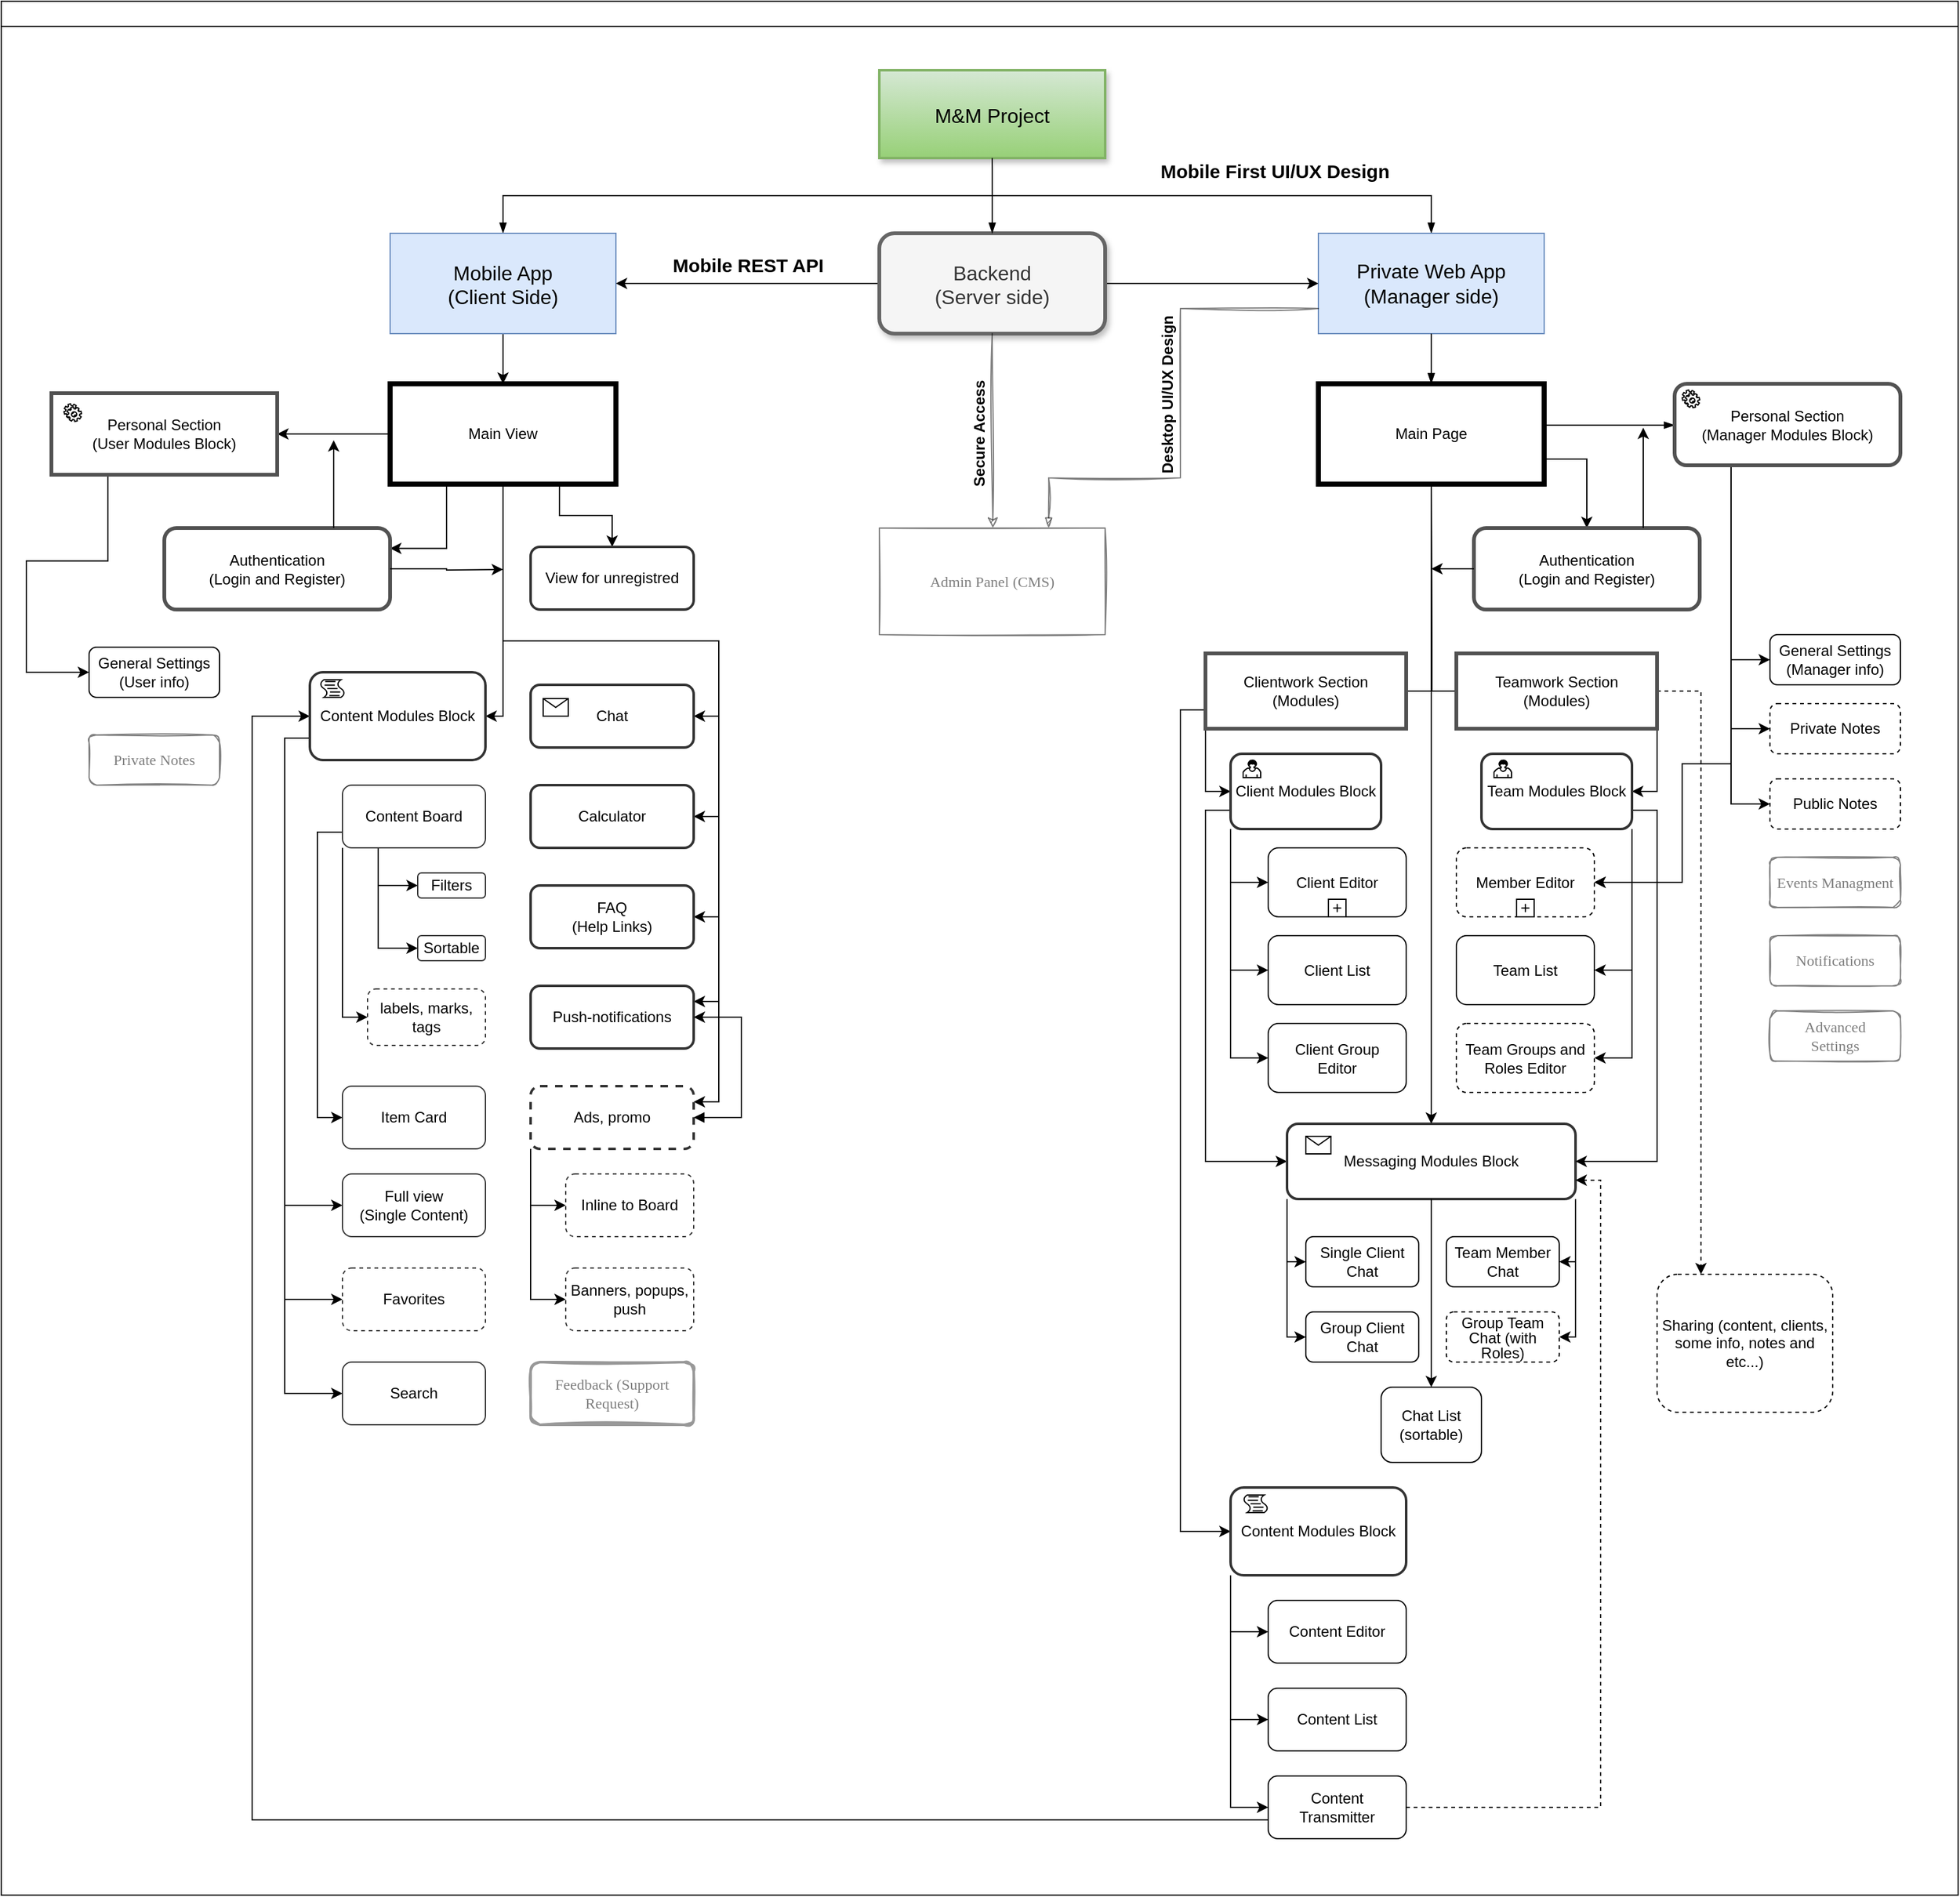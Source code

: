 <mxfile version="13.3.5" type="github"><diagram id="prtHgNgQTEPvFCAcTncT" name="Page-1"><mxGraphModel dx="2844" dy="3537.5" grid="1" gridSize="10" guides="1" tooltips="1" connect="1" arrows="1" fold="1" page="1" pageScale="1.5" pageWidth="827" pageHeight="1169" math="0" shadow="0"><root><mxCell id="0"/><mxCell id="1" parent="0"/><mxCell id="dNxyNK7c78bLwvsdeMH5-11" value="" style="swimlane;html=1;startSize=20;horizontal=1;containerType=tree;glass=0;sketch=0;" parent="1" vertex="1"><mxGeometry x="90" y="-1670" width="1560" height="1510" as="geometry"/></mxCell><UserObject label="M&amp;M Project" name="Evan Miller" position="CFO" location="Office 1" email="me@example.com" placeholders="1" id="dNxyNK7c78bLwvsdeMH5-12"><mxCell style="shadow=1;rounded=0;strokeWidth=2;fillColor=#d5e8d4;strokeColor=#82b366;gradientColor=#97d077;fontSize=16;" parent="dNxyNK7c78bLwvsdeMH5-11" vertex="1"><mxGeometry x="700" y="55" width="180" height="70" as="geometry"/></mxCell></UserObject><mxCell id="dNxyNK7c78bLwvsdeMH5-13" value="" style="endArrow=blockThin;endFill=1;fontSize=11;edgeStyle=elbowEdgeStyle;elbow=vertical;rounded=0;" parent="dNxyNK7c78bLwvsdeMH5-11" source="dNxyNK7c78bLwvsdeMH5-12" target="dNxyNK7c78bLwvsdeMH5-14" edge="1"><mxGeometry relative="1" as="geometry"/></mxCell><mxCell id="cLNe3ezKOy1IJ42l0Gmc-123" style="edgeStyle=elbowEdgeStyle;rounded=0;orthogonalLoop=1;jettySize=auto;html=1;exitX=0.5;exitY=1;exitDx=0;exitDy=0;entryX=0.5;entryY=0;entryDx=0;entryDy=0;shadow=0;" edge="1" parent="dNxyNK7c78bLwvsdeMH5-11" source="dNxyNK7c78bLwvsdeMH5-14" target="cLNe3ezKOy1IJ42l0Gmc-119"><mxGeometry relative="1" as="geometry"/></mxCell><mxCell id="cLNe3ezKOy1IJ42l0Gmc-186" style="edgeStyle=orthogonalEdgeStyle;rounded=0;orthogonalLoop=1;jettySize=auto;html=1;exitX=0.5;exitY=1;exitDx=0;exitDy=0;entryX=1;entryY=0.25;entryDx=0;entryDy=0;shadow=0;startArrow=none;startFill=0;fontFamily=Comic Sans MS;fontSize=16;" edge="1" parent="dNxyNK7c78bLwvsdeMH5-11" source="cLNe3ezKOy1IJ42l0Gmc-119" target="cLNe3ezKOy1IJ42l0Gmc-177"><mxGeometry relative="1" as="geometry"><Array as="points"><mxPoint x="400" y="510"/><mxPoint x="572" y="510"/><mxPoint x="572" y="877"/></Array></mxGeometry></mxCell><UserObject label="Mobile App &#10;(Client Side)" name="Edward Morrison" position="Brand Manager" location="Office 2" email="me@example.com" placeholders="1" id="dNxyNK7c78bLwvsdeMH5-14"><mxCell style="fillColor=#dae8fc;strokeColor=#6c8ebf;fontSize=16;" parent="dNxyNK7c78bLwvsdeMH5-11" vertex="1"><mxGeometry x="310" y="185" width="180" height="80" as="geometry"/></mxCell></UserObject><mxCell id="dNxyNK7c78bLwvsdeMH5-17" value="" style="endArrow=blockThin;endFill=1;fontSize=11;edgeStyle=elbowEdgeStyle;elbow=vertical;rounded=0;" parent="dNxyNK7c78bLwvsdeMH5-11" source="dNxyNK7c78bLwvsdeMH5-12" target="dNxyNK7c78bLwvsdeMH5-18" edge="1"><mxGeometry relative="1" as="geometry"/></mxCell><UserObject label="Private Web App &lt;br style=&quot;font-size: 16px;&quot;&gt;(Manager side)" placeholders="1" id="dNxyNK7c78bLwvsdeMH5-18"><mxCell style="whiteSpace=wrap;html=1;shadow=0;perimeterSpacing=0;fillColor=#dae8fc;strokeColor=#6c8ebf;fontSize=16;" parent="dNxyNK7c78bLwvsdeMH5-11" vertex="1"><mxGeometry x="1050" y="185" width="180" height="80" as="geometry"/></mxCell></UserObject><mxCell id="cLNe3ezKOy1IJ42l0Gmc-124" style="edgeStyle=elbowEdgeStyle;rounded=0;orthogonalLoop=1;jettySize=auto;html=1;exitX=0;exitY=0.5;exitDx=0;exitDy=0;entryX=1;entryY=0.5;entryDx=0;entryDy=0;shadow=0;" edge="1" parent="dNxyNK7c78bLwvsdeMH5-11" source="dNxyNK7c78bLwvsdeMH5-16" target="dNxyNK7c78bLwvsdeMH5-14"><mxGeometry relative="1" as="geometry"/></mxCell><mxCell id="cLNe3ezKOy1IJ42l0Gmc-125" style="edgeStyle=elbowEdgeStyle;rounded=0;orthogonalLoop=1;jettySize=auto;html=1;exitX=1;exitY=0.5;exitDx=0;exitDy=0;entryX=0;entryY=0.5;entryDx=0;entryDy=0;shadow=0;" edge="1" parent="dNxyNK7c78bLwvsdeMH5-11" source="dNxyNK7c78bLwvsdeMH5-16" target="dNxyNK7c78bLwvsdeMH5-18"><mxGeometry relative="1" as="geometry"/></mxCell><UserObject label="Backend &#10;(Server side)" placeholders="1" id="dNxyNK7c78bLwvsdeMH5-16"><mxCell style="rounded=1;shadow=1;fillColor=#f5f5f5;strokeColor=#666666;fontColor=#333333;glass=0;strokeWidth=3;fontSize=16;" parent="dNxyNK7c78bLwvsdeMH5-11" vertex="1"><mxGeometry x="700" y="185" width="180" height="80" as="geometry"/></mxCell></UserObject><mxCell id="dNxyNK7c78bLwvsdeMH5-15" value="" style="endArrow=blockThin;endFill=1;fontSize=11;edgeStyle=elbowEdgeStyle;elbow=vertical;rounded=0;" parent="dNxyNK7c78bLwvsdeMH5-11" source="dNxyNK7c78bLwvsdeMH5-12" target="dNxyNK7c78bLwvsdeMH5-16" edge="1"><mxGeometry relative="1" as="geometry"/></mxCell><mxCell id="cLNe3ezKOy1IJ42l0Gmc-4" value="" style="edgeStyle=orthogonalEdgeStyle;startArrow=none;endArrow=none;rounded=0;targetPortConstraint=eastwest;sourcePortConstraint=northsouth;" edge="1" target="cLNe3ezKOy1IJ42l0Gmc-6" parent="dNxyNK7c78bLwvsdeMH5-11"><mxGeometry relative="1" as="geometry"><mxPoint x="1140" y="385" as="sourcePoint"/></mxGeometry></mxCell><mxCell id="cLNe3ezKOy1IJ42l0Gmc-5" value="" style="edgeStyle=orthogonalEdgeStyle;startArrow=none;endArrow=none;rounded=0;targetPortConstraint=eastwest;sourcePortConstraint=northsouth;" edge="1" target="cLNe3ezKOy1IJ42l0Gmc-7" parent="dNxyNK7c78bLwvsdeMH5-11"><mxGeometry relative="1" as="geometry"><mxPoint x="1140" y="385" as="sourcePoint"/></mxGeometry></mxCell><mxCell id="cLNe3ezKOy1IJ42l0Gmc-58" style="edgeStyle=orthogonalEdgeStyle;rounded=0;orthogonalLoop=1;jettySize=auto;html=1;exitX=0;exitY=1;exitDx=0;exitDy=0;entryX=0;entryY=0.5;entryDx=0;entryDy=0;" edge="1" parent="dNxyNK7c78bLwvsdeMH5-11" source="cLNe3ezKOy1IJ42l0Gmc-6" target="cLNe3ezKOy1IJ42l0Gmc-13"><mxGeometry relative="1" as="geometry"/></mxCell><mxCell id="cLNe3ezKOy1IJ42l0Gmc-101" style="edgeStyle=orthogonalEdgeStyle;rounded=0;orthogonalLoop=1;jettySize=auto;html=1;exitX=0;exitY=0.75;exitDx=0;exitDy=0;entryX=0;entryY=0.5;entryDx=0;entryDy=0;" edge="1" parent="dNxyNK7c78bLwvsdeMH5-11" source="cLNe3ezKOy1IJ42l0Gmc-6" target="cLNe3ezKOy1IJ42l0Gmc-100"><mxGeometry relative="1" as="geometry"/></mxCell><mxCell id="cLNe3ezKOy1IJ42l0Gmc-6" value="Clientwork Section&lt;br&gt;(Modules)" style="whiteSpace=wrap;html=1;align=center;verticalAlign=middle;treeFolding=1;treeMoving=1;strokeWidth=3;strokeColor=#525252;" vertex="1" parent="dNxyNK7c78bLwvsdeMH5-11"><mxGeometry x="960" y="520" width="160" height="60" as="geometry"/></mxCell><mxCell id="cLNe3ezKOy1IJ42l0Gmc-75" style="edgeStyle=orthogonalEdgeStyle;rounded=0;orthogonalLoop=1;jettySize=auto;html=1;exitX=1;exitY=1;exitDx=0;exitDy=0;entryX=1;entryY=0.5;entryDx=0;entryDy=0;" edge="1" parent="dNxyNK7c78bLwvsdeMH5-11" source="cLNe3ezKOy1IJ42l0Gmc-7" target="cLNe3ezKOy1IJ42l0Gmc-40"><mxGeometry relative="1" as="geometry"><Array as="points"><mxPoint x="1320" y="630"/></Array></mxGeometry></mxCell><mxCell id="cLNe3ezKOy1IJ42l0Gmc-118" style="edgeStyle=elbowEdgeStyle;rounded=0;orthogonalLoop=1;jettySize=auto;html=1;exitX=1;exitY=0.5;exitDx=0;exitDy=0;entryX=0.25;entryY=0;entryDx=0;entryDy=0;shadow=0;dashed=1;" edge="1" parent="dNxyNK7c78bLwvsdeMH5-11" source="cLNe3ezKOy1IJ42l0Gmc-7" target="cLNe3ezKOy1IJ42l0Gmc-115"><mxGeometry relative="1" as="geometry"><Array as="points"><mxPoint x="1355" y="655"/></Array></mxGeometry></mxCell><mxCell id="cLNe3ezKOy1IJ42l0Gmc-7" value="Teamwork Section&lt;br&gt;(Modules)" style="whiteSpace=wrap;html=1;align=center;verticalAlign=middle;treeFolding=1;treeMoving=1;strokeWidth=3;strokeColor=#525252;" vertex="1" parent="dNxyNK7c78bLwvsdeMH5-11"><mxGeometry x="1160" y="520" width="160" height="60" as="geometry"/></mxCell><mxCell id="cLNe3ezKOy1IJ42l0Gmc-10" value="" style="endArrow=blockThin;endFill=1;fontSize=11;edgeStyle=elbowEdgeStyle;elbow=vertical;rounded=0;" edge="1" target="cLNe3ezKOy1IJ42l0Gmc-11" source="dNxyNK7c78bLwvsdeMH5-18" parent="dNxyNK7c78bLwvsdeMH5-11"><mxGeometry relative="1" as="geometry"><mxPoint x="830" y="140" as="sourcePoint"/></mxGeometry></mxCell><mxCell id="cLNe3ezKOy1IJ42l0Gmc-167" style="edgeStyle=orthogonalEdgeStyle;rounded=0;orthogonalLoop=1;jettySize=auto;html=1;exitX=1;exitY=0.75;exitDx=0;exitDy=0;entryX=0.5;entryY=0;entryDx=0;entryDy=0;shadow=0;fontSize=16;" edge="1" parent="dNxyNK7c78bLwvsdeMH5-11" source="cLNe3ezKOy1IJ42l0Gmc-11" target="cLNe3ezKOy1IJ42l0Gmc-164"><mxGeometry relative="1" as="geometry"/></mxCell><UserObject label="Main Page" placeholders="1" id="cLNe3ezKOy1IJ42l0Gmc-11"><mxCell style="whiteSpace=wrap;html=1;shadow=0;sketch=0;glass=0;strokeWidth=4;" vertex="1" parent="dNxyNK7c78bLwvsdeMH5-11"><mxGeometry x="1050" y="305" width="180" height="80" as="geometry"/></mxCell></UserObject><mxCell id="cLNe3ezKOy1IJ42l0Gmc-66" style="edgeStyle=orthogonalEdgeStyle;rounded=0;orthogonalLoop=1;jettySize=auto;html=1;exitX=0;exitY=1;exitDx=0;exitDy=0;entryX=0;entryY=0.5;entryDx=0;entryDy=0;" edge="1" parent="dNxyNK7c78bLwvsdeMH5-11" source="cLNe3ezKOy1IJ42l0Gmc-13" target="cLNe3ezKOy1IJ42l0Gmc-31"><mxGeometry relative="1" as="geometry"/></mxCell><mxCell id="cLNe3ezKOy1IJ42l0Gmc-67" style="edgeStyle=orthogonalEdgeStyle;rounded=0;orthogonalLoop=1;jettySize=auto;html=1;exitX=0;exitY=1;exitDx=0;exitDy=0;entryX=0;entryY=0.5;entryDx=0;entryDy=0;" edge="1" parent="dNxyNK7c78bLwvsdeMH5-11" source="cLNe3ezKOy1IJ42l0Gmc-13" target="cLNe3ezKOy1IJ42l0Gmc-34"><mxGeometry relative="1" as="geometry"/></mxCell><mxCell id="cLNe3ezKOy1IJ42l0Gmc-68" style="edgeStyle=orthogonalEdgeStyle;rounded=0;orthogonalLoop=1;jettySize=auto;html=1;exitX=0;exitY=1;exitDx=0;exitDy=0;entryX=0;entryY=0.5;entryDx=0;entryDy=0;" edge="1" parent="dNxyNK7c78bLwvsdeMH5-11" source="cLNe3ezKOy1IJ42l0Gmc-13" target="cLNe3ezKOy1IJ42l0Gmc-37"><mxGeometry relative="1" as="geometry"/></mxCell><mxCell id="cLNe3ezKOy1IJ42l0Gmc-77" style="edgeStyle=orthogonalEdgeStyle;rounded=0;orthogonalLoop=1;jettySize=auto;html=1;exitX=0;exitY=0.75;exitDx=0;exitDy=0;entryX=0;entryY=0.5;entryDx=0;entryDy=0;" edge="1" parent="dNxyNK7c78bLwvsdeMH5-11" source="cLNe3ezKOy1IJ42l0Gmc-13" target="cLNe3ezKOy1IJ42l0Gmc-17"><mxGeometry relative="1" as="geometry"/></mxCell><mxCell id="cLNe3ezKOy1IJ42l0Gmc-13" value="Client Modules Block" style="rounded=1;whiteSpace=wrap;html=1;sketch=0;shadow=0;perimeterSpacing=0;strokeWidth=2;strokeColor=#333333;" vertex="1" parent="dNxyNK7c78bLwvsdeMH5-11"><mxGeometry x="980" y="600" width="120" height="60" as="geometry"/></mxCell><mxCell id="cLNe3ezKOy1IJ42l0Gmc-15" value="Single Client Chat" style="rounded=1;whiteSpace=wrap;html=1;" vertex="1" parent="dNxyNK7c78bLwvsdeMH5-11"><mxGeometry x="1040" y="985" width="90" height="40" as="geometry"/></mxCell><mxCell id="cLNe3ezKOy1IJ42l0Gmc-81" style="edgeStyle=orthogonalEdgeStyle;rounded=0;orthogonalLoop=1;jettySize=auto;html=1;exitX=0;exitY=1;exitDx=0;exitDy=0;entryX=0;entryY=0.5;entryDx=0;entryDy=0;" edge="1" parent="dNxyNK7c78bLwvsdeMH5-11" source="cLNe3ezKOy1IJ42l0Gmc-17" target="cLNe3ezKOy1IJ42l0Gmc-15"><mxGeometry relative="1" as="geometry"><Array as="points"><mxPoint x="1025" y="1005"/></Array></mxGeometry></mxCell><mxCell id="cLNe3ezKOy1IJ42l0Gmc-82" style="edgeStyle=orthogonalEdgeStyle;rounded=0;orthogonalLoop=1;jettySize=auto;html=1;exitX=0;exitY=1;exitDx=0;exitDy=0;entryX=0;entryY=0.5;entryDx=0;entryDy=0;" edge="1" parent="dNxyNK7c78bLwvsdeMH5-11" source="cLNe3ezKOy1IJ42l0Gmc-17" target="cLNe3ezKOy1IJ42l0Gmc-39"><mxGeometry relative="1" as="geometry"><Array as="points"><mxPoint x="1025" y="1065"/></Array></mxGeometry></mxCell><mxCell id="cLNe3ezKOy1IJ42l0Gmc-83" style="edgeStyle=orthogonalEdgeStyle;rounded=0;orthogonalLoop=1;jettySize=auto;html=1;exitX=1;exitY=1;exitDx=0;exitDy=0;entryX=1;entryY=0.5;entryDx=0;entryDy=0;" edge="1" parent="dNxyNK7c78bLwvsdeMH5-11" source="cLNe3ezKOy1IJ42l0Gmc-17" target="cLNe3ezKOy1IJ42l0Gmc-79"><mxGeometry relative="1" as="geometry"><Array as="points"><mxPoint x="1255" y="1005"/></Array></mxGeometry></mxCell><mxCell id="cLNe3ezKOy1IJ42l0Gmc-84" style="edgeStyle=orthogonalEdgeStyle;rounded=0;orthogonalLoop=1;jettySize=auto;html=1;exitX=1;exitY=1;exitDx=0;exitDy=0;entryX=1;entryY=0.5;entryDx=0;entryDy=0;" edge="1" parent="dNxyNK7c78bLwvsdeMH5-11" source="cLNe3ezKOy1IJ42l0Gmc-17" target="cLNe3ezKOy1IJ42l0Gmc-80"><mxGeometry relative="1" as="geometry"><Array as="points"><mxPoint x="1255" y="1065"/></Array></mxGeometry></mxCell><mxCell id="cLNe3ezKOy1IJ42l0Gmc-17" value="Messaging Modules Block" style="rounded=1;whiteSpace=wrap;html=1;strokeWidth=2;strokeColor=#333333;" vertex="1" parent="dNxyNK7c78bLwvsdeMH5-11"><mxGeometry x="1025" y="895" width="230" height="60" as="geometry"/></mxCell><mxCell id="cLNe3ezKOy1IJ42l0Gmc-31" value="Client Editor" style="html=1;whiteSpace=wrap;rounded=1;dropTarget=0;shadow=0;" vertex="1" parent="dNxyNK7c78bLwvsdeMH5-11"><mxGeometry x="1010" y="675" width="110" height="55" as="geometry"/></mxCell><mxCell id="cLNe3ezKOy1IJ42l0Gmc-33" value="" style="html=1;shape=plus;outlineConnect=0;" vertex="1" parent="cLNe3ezKOy1IJ42l0Gmc-31"><mxGeometry x="0.5" y="1" width="14" height="14" relative="1" as="geometry"><mxPoint x="-7" y="-14" as="offset"/></mxGeometry></mxCell><mxCell id="cLNe3ezKOy1IJ42l0Gmc-34" value="Client List" style="html=1;whiteSpace=wrap;rounded=1;dropTarget=0;" vertex="1" parent="dNxyNK7c78bLwvsdeMH5-11"><mxGeometry x="1010" y="745" width="110" height="55" as="geometry"/></mxCell><mxCell id="cLNe3ezKOy1IJ42l0Gmc-37" value="Client Group&lt;br&gt;Editor" style="html=1;whiteSpace=wrap;rounded=1;dropTarget=0;" vertex="1" parent="dNxyNK7c78bLwvsdeMH5-11"><mxGeometry x="1010" y="815" width="110" height="55" as="geometry"/></mxCell><mxCell id="cLNe3ezKOy1IJ42l0Gmc-39" value="Group Client Chat" style="rounded=1;whiteSpace=wrap;html=1;" vertex="1" parent="dNxyNK7c78bLwvsdeMH5-11"><mxGeometry x="1040" y="1045" width="90" height="40" as="geometry"/></mxCell><mxCell id="cLNe3ezKOy1IJ42l0Gmc-69" style="edgeStyle=orthogonalEdgeStyle;rounded=0;orthogonalLoop=1;jettySize=auto;html=1;exitX=1;exitY=1;exitDx=0;exitDy=0;entryX=1;entryY=0.5;entryDx=0;entryDy=0;" edge="1" parent="dNxyNK7c78bLwvsdeMH5-11" source="cLNe3ezKOy1IJ42l0Gmc-40" target="cLNe3ezKOy1IJ42l0Gmc-49"><mxGeometry relative="1" as="geometry"/></mxCell><mxCell id="cLNe3ezKOy1IJ42l0Gmc-70" style="edgeStyle=orthogonalEdgeStyle;rounded=0;orthogonalLoop=1;jettySize=auto;html=1;exitX=1;exitY=1;exitDx=0;exitDy=0;entryX=1;entryY=0.5;entryDx=0;entryDy=0;" edge="1" parent="dNxyNK7c78bLwvsdeMH5-11" source="cLNe3ezKOy1IJ42l0Gmc-40" target="cLNe3ezKOy1IJ42l0Gmc-52"><mxGeometry relative="1" as="geometry"/></mxCell><mxCell id="cLNe3ezKOy1IJ42l0Gmc-71" style="edgeStyle=orthogonalEdgeStyle;rounded=0;orthogonalLoop=1;jettySize=auto;html=1;exitX=1;exitY=1;exitDx=0;exitDy=0;entryX=1;entryY=0.5;entryDx=0;entryDy=0;" edge="1" parent="dNxyNK7c78bLwvsdeMH5-11" source="cLNe3ezKOy1IJ42l0Gmc-40" target="cLNe3ezKOy1IJ42l0Gmc-54"><mxGeometry relative="1" as="geometry"/></mxCell><mxCell id="cLNe3ezKOy1IJ42l0Gmc-78" style="edgeStyle=orthogonalEdgeStyle;rounded=0;orthogonalLoop=1;jettySize=auto;html=1;exitX=1;exitY=0.75;exitDx=0;exitDy=0;entryX=1;entryY=0.5;entryDx=0;entryDy=0;" edge="1" parent="dNxyNK7c78bLwvsdeMH5-11" source="cLNe3ezKOy1IJ42l0Gmc-40" target="cLNe3ezKOy1IJ42l0Gmc-17"><mxGeometry relative="1" as="geometry"/></mxCell><mxCell id="cLNe3ezKOy1IJ42l0Gmc-40" value="Team Modules Block" style="rounded=1;whiteSpace=wrap;html=1;strokeWidth=2;strokeColor=#333333;" vertex="1" parent="dNxyNK7c78bLwvsdeMH5-11"><mxGeometry x="1180" y="600" width="120" height="60" as="geometry"/></mxCell><mxCell id="cLNe3ezKOy1IJ42l0Gmc-47" value="" style="endArrow=blockThin;endFill=1;fontSize=11;edgeStyle=orthogonalEdgeStyle;elbow=vertical;rounded=0;exitX=0;exitY=0.75;exitDx=0;exitDy=0;entryX=0.75;entryY=0;entryDx=0;entryDy=0;sketch=1;opacity=50;" edge="1" target="cLNe3ezKOy1IJ42l0Gmc-48" source="dNxyNK7c78bLwvsdeMH5-18" parent="dNxyNK7c78bLwvsdeMH5-11"><mxGeometry relative="1" as="geometry"><mxPoint x="1280" y="255" as="sourcePoint"/><Array as="points"><mxPoint x="940" y="245"/><mxPoint x="940" y="380"/><mxPoint x="835" y="380"/></Array></mxGeometry></mxCell><UserObject label="&lt;font face=&quot;Comic Sans MS&quot;&gt;Admin Panel (CMS)&lt;/font&gt;" placeholders="1" id="cLNe3ezKOy1IJ42l0Gmc-48"><mxCell style="whiteSpace=wrap;html=1;shadow=0;sketch=1;glass=0;opacity=50;textOpacity=50;" vertex="1" parent="dNxyNK7c78bLwvsdeMH5-11"><mxGeometry x="700" y="420" width="180" height="85" as="geometry"/></mxCell></UserObject><mxCell id="cLNe3ezKOy1IJ42l0Gmc-49" value="Member Editor" style="html=1;whiteSpace=wrap;rounded=1;dropTarget=0;dashed=1;" vertex="1" parent="dNxyNK7c78bLwvsdeMH5-11"><mxGeometry x="1160" y="675" width="110" height="55" as="geometry"/></mxCell><mxCell id="cLNe3ezKOy1IJ42l0Gmc-51" value="" style="html=1;shape=plus;outlineConnect=0;" vertex="1" parent="cLNe3ezKOy1IJ42l0Gmc-49"><mxGeometry x="0.5" y="1" width="14" height="14" relative="1" as="geometry"><mxPoint x="-7" y="-14" as="offset"/></mxGeometry></mxCell><mxCell id="cLNe3ezKOy1IJ42l0Gmc-52" value="Team List" style="html=1;whiteSpace=wrap;rounded=1;dropTarget=0;" vertex="1" parent="dNxyNK7c78bLwvsdeMH5-11"><mxGeometry x="1160" y="745" width="110" height="55" as="geometry"/></mxCell><mxCell id="cLNe3ezKOy1IJ42l0Gmc-54" value="Team Groups and Roles Editor" style="html=1;whiteSpace=wrap;rounded=1;dropTarget=0;dashed=1;" vertex="1" parent="dNxyNK7c78bLwvsdeMH5-11"><mxGeometry x="1160" y="815" width="110" height="55" as="geometry"/></mxCell><mxCell id="cLNe3ezKOy1IJ42l0Gmc-60" value="" style="html=1;shape=mxgraph.bpmn.user_task;outlineConnect=0;" vertex="1" parent="dNxyNK7c78bLwvsdeMH5-11"><mxGeometry x="990" y="605" width="14" height="14" as="geometry"/></mxCell><mxCell id="cLNe3ezKOy1IJ42l0Gmc-65" value="" style="html=1;shape=mxgraph.bpmn.user_task;outlineConnect=0;" vertex="1" parent="dNxyNK7c78bLwvsdeMH5-11"><mxGeometry x="1190" y="605" width="14" height="14" as="geometry"/></mxCell><mxCell id="cLNe3ezKOy1IJ42l0Gmc-72" style="edgeStyle=orthogonalEdgeStyle;rounded=0;orthogonalLoop=1;jettySize=auto;html=1;exitX=0.5;exitY=1;exitDx=0;exitDy=0;entryX=0.5;entryY=0;entryDx=0;entryDy=0;" edge="1" parent="dNxyNK7c78bLwvsdeMH5-11" source="cLNe3ezKOy1IJ42l0Gmc-11" target="cLNe3ezKOy1IJ42l0Gmc-17"><mxGeometry relative="1" as="geometry"><mxPoint x="1140" y="790" as="targetPoint"/></mxGeometry></mxCell><mxCell id="cLNe3ezKOy1IJ42l0Gmc-73" value="" style="endArrow=blockThin;endFill=1;fontSize=11;edgeStyle=elbowEdgeStyle;elbow=vertical;rounded=0;exitX=1;exitY=0.5;exitDx=0;exitDy=0;" edge="1" target="cLNe3ezKOy1IJ42l0Gmc-74" source="cLNe3ezKOy1IJ42l0Gmc-11" parent="dNxyNK7c78bLwvsdeMH5-11"><mxGeometry relative="1" as="geometry"><mxPoint x="1280" y="255" as="sourcePoint"/><Array as="points"><mxPoint x="1320" y="338"/><mxPoint x="1290" y="338"/></Array></mxGeometry></mxCell><mxCell id="cLNe3ezKOy1IJ42l0Gmc-86" style="edgeStyle=orthogonalEdgeStyle;rounded=0;orthogonalLoop=1;jettySize=auto;html=1;exitX=0.25;exitY=1;exitDx=0;exitDy=0;entryX=1;entryY=0.5;entryDx=0;entryDy=0;" edge="1" parent="dNxyNK7c78bLwvsdeMH5-11" source="cLNe3ezKOy1IJ42l0Gmc-74" target="cLNe3ezKOy1IJ42l0Gmc-49"><mxGeometry relative="1" as="geometry"><Array as="points"><mxPoint x="1379" y="608"/><mxPoint x="1340" y="608"/><mxPoint x="1340" y="703"/></Array></mxGeometry></mxCell><mxCell id="cLNe3ezKOy1IJ42l0Gmc-89" style="edgeStyle=orthogonalEdgeStyle;rounded=0;orthogonalLoop=1;jettySize=auto;html=1;exitX=0.25;exitY=1;exitDx=0;exitDy=0;entryX=0;entryY=0.5;entryDx=0;entryDy=0;" edge="1" parent="dNxyNK7c78bLwvsdeMH5-11" source="cLNe3ezKOy1IJ42l0Gmc-74" target="cLNe3ezKOy1IJ42l0Gmc-87"><mxGeometry relative="1" as="geometry"/></mxCell><mxCell id="cLNe3ezKOy1IJ42l0Gmc-91" style="edgeStyle=orthogonalEdgeStyle;rounded=0;orthogonalLoop=1;jettySize=auto;html=1;exitX=0.25;exitY=1;exitDx=0;exitDy=0;entryX=0;entryY=0.5;entryDx=0;entryDy=0;" edge="1" parent="dNxyNK7c78bLwvsdeMH5-11" source="cLNe3ezKOy1IJ42l0Gmc-74" target="cLNe3ezKOy1IJ42l0Gmc-90"><mxGeometry relative="1" as="geometry"/></mxCell><mxCell id="cLNe3ezKOy1IJ42l0Gmc-93" style="edgeStyle=orthogonalEdgeStyle;rounded=0;orthogonalLoop=1;jettySize=auto;html=1;exitX=0.25;exitY=1;exitDx=0;exitDy=0;entryX=0;entryY=0.5;entryDx=0;entryDy=0;" edge="1" parent="dNxyNK7c78bLwvsdeMH5-11" source="cLNe3ezKOy1IJ42l0Gmc-74" target="cLNe3ezKOy1IJ42l0Gmc-92"><mxGeometry relative="1" as="geometry"/></mxCell><UserObject label="Personal Section&lt;br&gt;(Manager Modules Block)" placeholders="1" id="cLNe3ezKOy1IJ42l0Gmc-74"><mxCell style="whiteSpace=wrap;html=1;shadow=0;sketch=0;glass=0;strokeWidth=3;strokeColor=#525252;rounded=1;" vertex="1" parent="dNxyNK7c78bLwvsdeMH5-11"><mxGeometry x="1334" y="305" width="180" height="65" as="geometry"/></mxCell></UserObject><mxCell id="cLNe3ezKOy1IJ42l0Gmc-79" value="Team Member Chat" style="rounded=1;whiteSpace=wrap;html=1;" vertex="1" parent="dNxyNK7c78bLwvsdeMH5-11"><mxGeometry x="1152" y="985" width="90" height="40" as="geometry"/></mxCell><mxCell id="cLNe3ezKOy1IJ42l0Gmc-80" value="&lt;p style=&quot;line-height: 100%&quot;&gt;Group Team Chat (with Roles)&lt;/p&gt;" style="rounded=1;whiteSpace=wrap;html=1;dashed=1;" vertex="1" parent="dNxyNK7c78bLwvsdeMH5-11"><mxGeometry x="1152" y="1045" width="90" height="40" as="geometry"/></mxCell><mxCell id="cLNe3ezKOy1IJ42l0Gmc-87" value="General Settings&lt;br&gt;(Manager info)" style="rounded=1;whiteSpace=wrap;html=1;shadow=0;glass=0;gradientColor=none;" vertex="1" parent="dNxyNK7c78bLwvsdeMH5-11"><mxGeometry x="1410" y="505" width="104" height="40" as="geometry"/></mxCell><mxCell id="cLNe3ezKOy1IJ42l0Gmc-90" value="Private Notes" style="rounded=1;whiteSpace=wrap;html=1;shadow=0;glass=0;gradientColor=none;dashed=1;" vertex="1" parent="dNxyNK7c78bLwvsdeMH5-11"><mxGeometry x="1410" y="560" width="104" height="40" as="geometry"/></mxCell><mxCell id="cLNe3ezKOy1IJ42l0Gmc-92" value="Public Notes" style="rounded=1;whiteSpace=wrap;html=1;shadow=0;glass=0;gradientColor=none;dashed=1;" vertex="1" parent="dNxyNK7c78bLwvsdeMH5-11"><mxGeometry x="1410" y="620" width="104" height="40" as="geometry"/></mxCell><mxCell id="cLNe3ezKOy1IJ42l0Gmc-94" value="Advanced &lt;br&gt;Settings" style="rounded=1;whiteSpace=wrap;html=1;shadow=0;glass=0;gradientColor=none;sketch=1;textOpacity=50;opacity=50;fontFamily=Comic Sans MS;" vertex="1" parent="dNxyNK7c78bLwvsdeMH5-11"><mxGeometry x="1410" y="805" width="104" height="40" as="geometry"/></mxCell><mxCell id="cLNe3ezKOy1IJ42l0Gmc-95" style="edgeStyle=orthogonalEdgeStyle;rounded=0;orthogonalLoop=1;jettySize=auto;html=1;exitX=0.5;exitY=1;exitDx=0;exitDy=0;entryX=0.5;entryY=0;entryDx=0;entryDy=0;" edge="1" target="cLNe3ezKOy1IJ42l0Gmc-96" source="cLNe3ezKOy1IJ42l0Gmc-17" parent="dNxyNK7c78bLwvsdeMH5-11"><mxGeometry relative="1" as="geometry"><mxPoint x="1140" y="885" as="targetPoint"/><mxPoint x="1280" y="470" as="sourcePoint"/></mxGeometry></mxCell><mxCell id="cLNe3ezKOy1IJ42l0Gmc-96" value="Chat List&lt;br&gt;(sortable)" style="rounded=1;whiteSpace=wrap;html=1;" vertex="1" parent="dNxyNK7c78bLwvsdeMH5-11"><mxGeometry x="1100" y="1105" width="80" height="60" as="geometry"/></mxCell><mxCell id="cLNe3ezKOy1IJ42l0Gmc-99" value="Events Managment" style="rounded=1;whiteSpace=wrap;html=1;shadow=0;glass=0;gradientColor=none;sketch=1;textOpacity=50;opacity=50;fontFamily=Comic Sans MS;" vertex="1" parent="dNxyNK7c78bLwvsdeMH5-11"><mxGeometry x="1410" y="682.5" width="104" height="40" as="geometry"/></mxCell><mxCell id="cLNe3ezKOy1IJ42l0Gmc-98" value="Notifications" style="rounded=1;whiteSpace=wrap;html=1;shadow=0;glass=0;gradientColor=none;sketch=1;textOpacity=50;opacity=50;fontFamily=Comic Sans MS;" vertex="1" parent="dNxyNK7c78bLwvsdeMH5-11"><mxGeometry x="1410" y="745" width="104" height="40" as="geometry"/></mxCell><mxCell id="cLNe3ezKOy1IJ42l0Gmc-110" style="edgeStyle=orthogonalEdgeStyle;rounded=0;orthogonalLoop=1;jettySize=auto;html=1;exitX=0;exitY=1;exitDx=0;exitDy=0;entryX=0;entryY=0.5;entryDx=0;entryDy=0;" edge="1" parent="dNxyNK7c78bLwvsdeMH5-11" source="cLNe3ezKOy1IJ42l0Gmc-100" target="cLNe3ezKOy1IJ42l0Gmc-102"><mxGeometry relative="1" as="geometry"/></mxCell><mxCell id="cLNe3ezKOy1IJ42l0Gmc-111" style="edgeStyle=orthogonalEdgeStyle;rounded=0;orthogonalLoop=1;jettySize=auto;html=1;exitX=0;exitY=1;exitDx=0;exitDy=0;entryX=0;entryY=0.5;entryDx=0;entryDy=0;" edge="1" parent="dNxyNK7c78bLwvsdeMH5-11" source="cLNe3ezKOy1IJ42l0Gmc-100" target="cLNe3ezKOy1IJ42l0Gmc-103"><mxGeometry relative="1" as="geometry"/></mxCell><mxCell id="cLNe3ezKOy1IJ42l0Gmc-112" style="edgeStyle=orthogonalEdgeStyle;rounded=0;orthogonalLoop=1;jettySize=auto;html=1;exitX=0;exitY=1;exitDx=0;exitDy=0;entryX=0;entryY=0.5;entryDx=0;entryDy=0;" edge="1" parent="dNxyNK7c78bLwvsdeMH5-11" source="cLNe3ezKOy1IJ42l0Gmc-100" target="cLNe3ezKOy1IJ42l0Gmc-109"><mxGeometry relative="1" as="geometry"/></mxCell><mxCell id="cLNe3ezKOy1IJ42l0Gmc-100" value="Content Modules Block" style="rounded=1;whiteSpace=wrap;html=1;sketch=0;shadow=0;strokeWidth=2;strokeColor=#333333;" vertex="1" parent="dNxyNK7c78bLwvsdeMH5-11"><mxGeometry x="980" y="1185" width="140" height="70" as="geometry"/></mxCell><mxCell id="cLNe3ezKOy1IJ42l0Gmc-102" value="Content Editor" style="html=1;whiteSpace=wrap;rounded=1;dropTarget=0;" vertex="1" parent="dNxyNK7c78bLwvsdeMH5-11"><mxGeometry x="1010" y="1275" width="110" height="50" as="geometry"/></mxCell><mxCell id="cLNe3ezKOy1IJ42l0Gmc-103" value="Content List" style="html=1;whiteSpace=wrap;rounded=1;dropTarget=0;" vertex="1" parent="dNxyNK7c78bLwvsdeMH5-11"><mxGeometry x="1010" y="1345" width="110" height="50" as="geometry"/></mxCell><mxCell id="cLNe3ezKOy1IJ42l0Gmc-106" value="" style="html=1;shape=message;outlineConnect=0;" vertex="1" parent="dNxyNK7c78bLwvsdeMH5-11"><mxGeometry x="1040" y="905" width="20" height="14" as="geometry"/></mxCell><mxCell id="cLNe3ezKOy1IJ42l0Gmc-107" value="" style="shape=mxgraph.bpmn.service_task;html=1;outlineConnect=0;rounded=1;shadow=0;glass=0;strokeWidth=1;gradientColor=none;" vertex="1" parent="dNxyNK7c78bLwvsdeMH5-11"><mxGeometry x="1340" y="310" width="14" height="14" as="geometry"/></mxCell><mxCell id="cLNe3ezKOy1IJ42l0Gmc-108" value="" style="shape=mxgraph.bpmn.script_task;html=1;outlineConnect=0;rounded=1;shadow=0;glass=0;strokeWidth=1;" vertex="1" parent="dNxyNK7c78bLwvsdeMH5-11"><mxGeometry x="990" y="1191" width="20" height="14" as="geometry"/></mxCell><mxCell id="cLNe3ezKOy1IJ42l0Gmc-114" style="edgeStyle=orthogonalEdgeStyle;rounded=0;orthogonalLoop=1;jettySize=auto;html=1;exitX=1;exitY=0.5;exitDx=0;exitDy=0;entryX=1;entryY=0.75;entryDx=0;entryDy=0;sketch=0;shadow=0;dashed=1;" edge="1" parent="dNxyNK7c78bLwvsdeMH5-11" source="cLNe3ezKOy1IJ42l0Gmc-109" target="cLNe3ezKOy1IJ42l0Gmc-17"><mxGeometry relative="1" as="geometry"/></mxCell><mxCell id="cLNe3ezKOy1IJ42l0Gmc-188" style="edgeStyle=orthogonalEdgeStyle;rounded=0;orthogonalLoop=1;jettySize=auto;html=1;exitX=0;exitY=0.5;exitDx=0;exitDy=0;entryX=0;entryY=0.5;entryDx=0;entryDy=0;shadow=0;startArrow=none;startFill=0;fontFamily=Comic Sans MS;fontSize=16;" edge="1" parent="dNxyNK7c78bLwvsdeMH5-11" source="cLNe3ezKOy1IJ42l0Gmc-109" target="cLNe3ezKOy1IJ42l0Gmc-143"><mxGeometry relative="1" as="geometry"><Array as="points"><mxPoint x="1010" y="1450"/><mxPoint x="200" y="1450"/><mxPoint x="200" y="570"/></Array></mxGeometry></mxCell><mxCell id="cLNe3ezKOy1IJ42l0Gmc-109" value="Content &lt;br&gt;Transmitter" style="html=1;whiteSpace=wrap;rounded=1;dropTarget=0;" vertex="1" parent="dNxyNK7c78bLwvsdeMH5-11"><mxGeometry x="1010" y="1415" width="110" height="50" as="geometry"/></mxCell><mxCell id="cLNe3ezKOy1IJ42l0Gmc-115" value="Sharing (content, clients, some info, notes and etc...)" style="rounded=1;whiteSpace=wrap;html=1;sketch=0;shadow=0;dashed=1;" vertex="1" parent="dNxyNK7c78bLwvsdeMH5-11"><mxGeometry x="1320" y="1015" width="140" height="110" as="geometry"/></mxCell><mxCell id="cLNe3ezKOy1IJ42l0Gmc-122" style="edgeStyle=elbowEdgeStyle;rounded=0;orthogonalLoop=1;jettySize=auto;html=1;exitX=0;exitY=0.5;exitDx=0;exitDy=0;entryX=1;entryY=0.5;entryDx=0;entryDy=0;shadow=0;" edge="1" parent="dNxyNK7c78bLwvsdeMH5-11" source="cLNe3ezKOy1IJ42l0Gmc-119" target="cLNe3ezKOy1IJ42l0Gmc-121"><mxGeometry relative="1" as="geometry"/></mxCell><mxCell id="cLNe3ezKOy1IJ42l0Gmc-151" style="edgeStyle=orthogonalEdgeStyle;rounded=0;orthogonalLoop=1;jettySize=auto;html=1;entryX=1;entryY=0.5;entryDx=0;entryDy=0;shadow=0;fontSize=16;" edge="1" parent="dNxyNK7c78bLwvsdeMH5-11" target="cLNe3ezKOy1IJ42l0Gmc-131"><mxGeometry relative="1" as="geometry"><mxPoint x="400" y="390" as="sourcePoint"/><Array as="points"><mxPoint x="400" y="510"/><mxPoint x="572" y="510"/><mxPoint x="572" y="570"/></Array></mxGeometry></mxCell><mxCell id="cLNe3ezKOy1IJ42l0Gmc-152" style="edgeStyle=orthogonalEdgeStyle;rounded=0;orthogonalLoop=1;jettySize=auto;html=1;exitX=0.5;exitY=1;exitDx=0;exitDy=0;entryX=1;entryY=0.5;entryDx=0;entryDy=0;shadow=0;fontSize=16;" edge="1" parent="dNxyNK7c78bLwvsdeMH5-11" source="cLNe3ezKOy1IJ42l0Gmc-119" target="cLNe3ezKOy1IJ42l0Gmc-132"><mxGeometry relative="1" as="geometry"><Array as="points"><mxPoint x="400" y="510"/><mxPoint x="572" y="510"/><mxPoint x="572" y="650"/></Array></mxGeometry></mxCell><mxCell id="cLNe3ezKOy1IJ42l0Gmc-153" style="edgeStyle=orthogonalEdgeStyle;rounded=0;orthogonalLoop=1;jettySize=auto;html=1;exitX=0.5;exitY=1;exitDx=0;exitDy=0;entryX=1;entryY=0.5;entryDx=0;entryDy=0;shadow=0;fontSize=16;" edge="1" parent="dNxyNK7c78bLwvsdeMH5-11" source="cLNe3ezKOy1IJ42l0Gmc-119" target="cLNe3ezKOy1IJ42l0Gmc-133"><mxGeometry relative="1" as="geometry"><Array as="points"><mxPoint x="400" y="510"/><mxPoint x="572" y="510"/><mxPoint x="572" y="730"/></Array></mxGeometry></mxCell><mxCell id="cLNe3ezKOy1IJ42l0Gmc-170" style="edgeStyle=orthogonalEdgeStyle;rounded=0;orthogonalLoop=1;jettySize=auto;html=1;exitX=0.5;exitY=1;exitDx=0;exitDy=0;entryX=1;entryY=0.5;entryDx=0;entryDy=0;shadow=0;fontSize=16;" edge="1" parent="dNxyNK7c78bLwvsdeMH5-11" source="cLNe3ezKOy1IJ42l0Gmc-119" target="cLNe3ezKOy1IJ42l0Gmc-143"><mxGeometry relative="1" as="geometry"><Array as="points"><mxPoint x="400" y="570"/></Array></mxGeometry></mxCell><mxCell id="cLNe3ezKOy1IJ42l0Gmc-173" style="edgeStyle=orthogonalEdgeStyle;rounded=0;orthogonalLoop=1;jettySize=auto;html=1;exitX=0.25;exitY=1;exitDx=0;exitDy=0;entryX=1;entryY=0.25;entryDx=0;entryDy=0;shadow=0;fontSize=16;" edge="1" parent="dNxyNK7c78bLwvsdeMH5-11" source="cLNe3ezKOy1IJ42l0Gmc-119" target="cLNe3ezKOy1IJ42l0Gmc-169"><mxGeometry relative="1" as="geometry"/></mxCell><mxCell id="cLNe3ezKOy1IJ42l0Gmc-175" style="edgeStyle=orthogonalEdgeStyle;rounded=0;orthogonalLoop=1;jettySize=auto;html=1;exitX=0.75;exitY=1;exitDx=0;exitDy=0;shadow=0;fontSize=16;" edge="1" parent="dNxyNK7c78bLwvsdeMH5-11" source="cLNe3ezKOy1IJ42l0Gmc-119" target="cLNe3ezKOy1IJ42l0Gmc-174"><mxGeometry relative="1" as="geometry"/></mxCell><mxCell id="cLNe3ezKOy1IJ42l0Gmc-185" style="edgeStyle=orthogonalEdgeStyle;rounded=0;orthogonalLoop=1;jettySize=auto;html=1;exitX=0.5;exitY=1;exitDx=0;exitDy=0;entryX=1;entryY=0.25;entryDx=0;entryDy=0;shadow=0;startArrow=none;startFill=0;fontFamily=Comic Sans MS;fontSize=16;" edge="1" parent="dNxyNK7c78bLwvsdeMH5-11" source="cLNe3ezKOy1IJ42l0Gmc-119" target="cLNe3ezKOy1IJ42l0Gmc-176"><mxGeometry relative="1" as="geometry"><Array as="points"><mxPoint x="400" y="510"/><mxPoint x="572" y="510"/><mxPoint x="572" y="797"/></Array></mxGeometry></mxCell><UserObject label="Main View" placeholders="1" id="cLNe3ezKOy1IJ42l0Gmc-119"><mxCell style="whiteSpace=wrap;html=1;shadow=0;sketch=0;glass=0;strokeWidth=4;" vertex="1" parent="dNxyNK7c78bLwvsdeMH5-11"><mxGeometry x="310" y="305" width="180" height="80" as="geometry"/></mxCell></UserObject><mxCell id="cLNe3ezKOy1IJ42l0Gmc-187" style="edgeStyle=orthogonalEdgeStyle;rounded=0;orthogonalLoop=1;jettySize=auto;html=1;exitX=0.25;exitY=1;exitDx=0;exitDy=0;entryX=0;entryY=0.5;entryDx=0;entryDy=0;shadow=0;startArrow=none;startFill=0;fontFamily=Comic Sans MS;fontSize=16;" edge="1" parent="dNxyNK7c78bLwvsdeMH5-11" source="cLNe3ezKOy1IJ42l0Gmc-121" target="cLNe3ezKOy1IJ42l0Gmc-129"><mxGeometry relative="1" as="geometry"/></mxCell><UserObject label="Personal Section&lt;br&gt;(User Modules Block)" placeholders="1" id="cLNe3ezKOy1IJ42l0Gmc-121"><mxCell style="whiteSpace=wrap;html=1;shadow=0;sketch=0;glass=0;strokeWidth=3;strokeColor=#525252;" vertex="1" parent="dNxyNK7c78bLwvsdeMH5-11"><mxGeometry x="40" y="312.5" width="180" height="65" as="geometry"/></mxCell></UserObject><mxCell id="cLNe3ezKOy1IJ42l0Gmc-126" value="&lt;b&gt;&lt;font style=&quot;font-size: 15px&quot;&gt;Mobile REST API&lt;/font&gt;&lt;/b&gt;" style="text;html=1;align=center;verticalAlign=middle;resizable=0;points=[];autosize=1;" vertex="1" parent="dNxyNK7c78bLwvsdeMH5-11"><mxGeometry x="525" y="200" width="140" height="20" as="geometry"/></mxCell><mxCell id="cLNe3ezKOy1IJ42l0Gmc-128" value="&lt;b&gt;&lt;font style=&quot;font-size: 15px&quot;&gt;Mobile First UI/UX Design&lt;/font&gt;&lt;/b&gt;" style="text;html=1;align=center;verticalAlign=middle;resizable=0;points=[];autosize=1;" vertex="1" parent="dNxyNK7c78bLwvsdeMH5-11"><mxGeometry x="915" y="125" width="200" height="20" as="geometry"/></mxCell><mxCell id="cLNe3ezKOy1IJ42l0Gmc-129" value="General Settings&lt;br&gt;(User info)" style="rounded=1;whiteSpace=wrap;html=1;shadow=0;glass=0;gradientColor=none;" vertex="1" parent="dNxyNK7c78bLwvsdeMH5-11"><mxGeometry x="70" y="515" width="104" height="40" as="geometry"/></mxCell><mxCell id="cLNe3ezKOy1IJ42l0Gmc-130" value="Private Notes" style="rounded=1;whiteSpace=wrap;html=1;shadow=0;glass=0;gradientColor=none;sketch=1;opacity=50;textOpacity=50;fontFamily=Comic Sans MS;" vertex="1" parent="dNxyNK7c78bLwvsdeMH5-11"><mxGeometry x="70" y="585" width="104" height="40" as="geometry"/></mxCell><mxCell id="cLNe3ezKOy1IJ42l0Gmc-131" value="Chat" style="rounded=1;whiteSpace=wrap;html=1;strokeWidth=2;strokeColor=#333333;" vertex="1" parent="dNxyNK7c78bLwvsdeMH5-11"><mxGeometry x="422" y="545" width="130" height="50" as="geometry"/></mxCell><mxCell id="cLNe3ezKOy1IJ42l0Gmc-132" value="Calculator" style="rounded=1;whiteSpace=wrap;html=1;strokeWidth=2;strokeColor=#333333;" vertex="1" parent="dNxyNK7c78bLwvsdeMH5-11"><mxGeometry x="422" y="625" width="130" height="50" as="geometry"/></mxCell><mxCell id="cLNe3ezKOy1IJ42l0Gmc-133" value="FAQ&lt;br&gt;(Help Links)" style="rounded=1;whiteSpace=wrap;html=1;strokeWidth=2;strokeColor=#333333;" vertex="1" parent="dNxyNK7c78bLwvsdeMH5-11"><mxGeometry x="422" y="705" width="130" height="50" as="geometry"/></mxCell><mxCell id="cLNe3ezKOy1IJ42l0Gmc-134" value="Feedback (Support Request)" style="rounded=1;whiteSpace=wrap;html=1;strokeWidth=2;strokeColor=#333333;sketch=1;opacity=50;textOpacity=50;fontFamily=Comic Sans MS;" vertex="1" parent="dNxyNK7c78bLwvsdeMH5-11"><mxGeometry x="422" y="1085" width="130" height="50" as="geometry"/></mxCell><mxCell id="cLNe3ezKOy1IJ42l0Gmc-135" value="" style="html=1;shape=message;outlineConnect=0;" vertex="1" parent="dNxyNK7c78bLwvsdeMH5-11"><mxGeometry x="432" y="556" width="20" height="14" as="geometry"/></mxCell><mxCell id="cLNe3ezKOy1IJ42l0Gmc-140" value="&lt;b&gt;&lt;font style=&quot;font-size: 12px&quot;&gt;Desktop UI/UX Design&lt;/font&gt;&lt;/b&gt;" style="text;html=1;align=center;verticalAlign=middle;resizable=0;points=[];autosize=1;rotation=-90;" vertex="1" parent="dNxyNK7c78bLwvsdeMH5-11"><mxGeometry x="860" y="304" width="140" height="20" as="geometry"/></mxCell><mxCell id="cLNe3ezKOy1IJ42l0Gmc-142" value="&lt;b&gt;Secure Access&lt;/b&gt;" style="text;html=1;align=center;verticalAlign=middle;resizable=0;points=[];autosize=1;rotation=-90;" vertex="1" parent="dNxyNK7c78bLwvsdeMH5-11"><mxGeometry x="730" y="335" width="100" height="20" as="geometry"/></mxCell><mxCell id="cLNe3ezKOy1IJ42l0Gmc-155" style="edgeStyle=orthogonalEdgeStyle;rounded=0;orthogonalLoop=1;jettySize=auto;html=1;exitX=0;exitY=0.75;exitDx=0;exitDy=0;entryX=0;entryY=0.5;entryDx=0;entryDy=0;shadow=0;fontSize=16;" edge="1" parent="dNxyNK7c78bLwvsdeMH5-11" source="cLNe3ezKOy1IJ42l0Gmc-143" target="cLNe3ezKOy1IJ42l0Gmc-150"><mxGeometry relative="1" as="geometry"/></mxCell><mxCell id="cLNe3ezKOy1IJ42l0Gmc-157" style="edgeStyle=orthogonalEdgeStyle;rounded=0;orthogonalLoop=1;jettySize=auto;html=1;exitX=0;exitY=0.75;exitDx=0;exitDy=0;entryX=0;entryY=0.5;entryDx=0;entryDy=0;shadow=0;fontSize=16;" edge="1" parent="dNxyNK7c78bLwvsdeMH5-11" source="cLNe3ezKOy1IJ42l0Gmc-143" target="cLNe3ezKOy1IJ42l0Gmc-156"><mxGeometry relative="1" as="geometry"/></mxCell><mxCell id="cLNe3ezKOy1IJ42l0Gmc-159" style="edgeStyle=orthogonalEdgeStyle;rounded=0;orthogonalLoop=1;jettySize=auto;html=1;exitX=0;exitY=0.75;exitDx=0;exitDy=0;entryX=0;entryY=0.5;entryDx=0;entryDy=0;shadow=0;fontSize=16;" edge="1" parent="dNxyNK7c78bLwvsdeMH5-11" source="cLNe3ezKOy1IJ42l0Gmc-143" target="cLNe3ezKOy1IJ42l0Gmc-158"><mxGeometry relative="1" as="geometry"/></mxCell><mxCell id="cLNe3ezKOy1IJ42l0Gmc-143" value="Content Modules Block" style="rounded=1;whiteSpace=wrap;html=1;sketch=0;shadow=0;strokeWidth=2;strokeColor=#333333;" vertex="1" parent="dNxyNK7c78bLwvsdeMH5-11"><mxGeometry x="246" y="535" width="140" height="70" as="geometry"/></mxCell><mxCell id="cLNe3ezKOy1IJ42l0Gmc-146" style="edgeStyle=orthogonalEdgeStyle;rounded=0;orthogonalLoop=1;jettySize=auto;html=1;exitX=0.25;exitY=1;exitDx=0;exitDy=0;entryX=0;entryY=0.5;entryDx=0;entryDy=0;shadow=0;fontSize=16;sketch=0;" edge="1" parent="dNxyNK7c78bLwvsdeMH5-11" source="cLNe3ezKOy1IJ42l0Gmc-144" target="cLNe3ezKOy1IJ42l0Gmc-145"><mxGeometry relative="1" as="geometry"/></mxCell><mxCell id="cLNe3ezKOy1IJ42l0Gmc-148" style="edgeStyle=orthogonalEdgeStyle;rounded=0;orthogonalLoop=1;jettySize=auto;html=1;exitX=0.25;exitY=1;exitDx=0;exitDy=0;entryX=0;entryY=0.5;entryDx=0;entryDy=0;shadow=0;fontSize=16;" edge="1" parent="dNxyNK7c78bLwvsdeMH5-11" source="cLNe3ezKOy1IJ42l0Gmc-144" target="cLNe3ezKOy1IJ42l0Gmc-147"><mxGeometry relative="1" as="geometry"/></mxCell><mxCell id="cLNe3ezKOy1IJ42l0Gmc-154" style="edgeStyle=orthogonalEdgeStyle;rounded=0;orthogonalLoop=1;jettySize=auto;html=1;exitX=0;exitY=0.75;exitDx=0;exitDy=0;entryX=0;entryY=0.5;entryDx=0;entryDy=0;shadow=0;fontSize=16;" edge="1" parent="dNxyNK7c78bLwvsdeMH5-11" source="cLNe3ezKOy1IJ42l0Gmc-144" target="cLNe3ezKOy1IJ42l0Gmc-149"><mxGeometry relative="1" as="geometry"/></mxCell><mxCell id="cLNe3ezKOy1IJ42l0Gmc-161" style="edgeStyle=orthogonalEdgeStyle;rounded=0;orthogonalLoop=1;jettySize=auto;html=1;exitX=0;exitY=1;exitDx=0;exitDy=0;entryX=0;entryY=0.5;entryDx=0;entryDy=0;shadow=0;fontSize=16;" edge="1" parent="dNxyNK7c78bLwvsdeMH5-11" source="cLNe3ezKOy1IJ42l0Gmc-144" target="cLNe3ezKOy1IJ42l0Gmc-160"><mxGeometry relative="1" as="geometry"/></mxCell><mxCell id="cLNe3ezKOy1IJ42l0Gmc-144" value="Content Board" style="rounded=1;whiteSpace=wrap;html=1;strokeWidth=1;strokeColor=#333333;" vertex="1" parent="dNxyNK7c78bLwvsdeMH5-11"><mxGeometry x="272" y="625" width="114" height="50" as="geometry"/></mxCell><mxCell id="cLNe3ezKOy1IJ42l0Gmc-145" value="Filters" style="rounded=1;whiteSpace=wrap;html=1;strokeWidth=1;strokeColor=#333333;" vertex="1" parent="dNxyNK7c78bLwvsdeMH5-11"><mxGeometry x="332" y="695" width="54" height="20" as="geometry"/></mxCell><mxCell id="cLNe3ezKOy1IJ42l0Gmc-147" value="Sortable" style="rounded=1;whiteSpace=wrap;html=1;strokeWidth=1;strokeColor=#333333;" vertex="1" parent="dNxyNK7c78bLwvsdeMH5-11"><mxGeometry x="332" y="745" width="54" height="20" as="geometry"/></mxCell><mxCell id="cLNe3ezKOy1IJ42l0Gmc-149" value="Item Card" style="rounded=1;whiteSpace=wrap;html=1;strokeWidth=1;strokeColor=#333333;" vertex="1" parent="dNxyNK7c78bLwvsdeMH5-11"><mxGeometry x="272" y="865" width="114" height="50" as="geometry"/></mxCell><mxCell id="cLNe3ezKOy1IJ42l0Gmc-150" value="Full view &lt;br&gt;(Single Content)" style="rounded=1;whiteSpace=wrap;html=1;strokeWidth=1;strokeColor=#333333;" vertex="1" parent="dNxyNK7c78bLwvsdeMH5-11"><mxGeometry x="272" y="935" width="114" height="50" as="geometry"/></mxCell><mxCell id="cLNe3ezKOy1IJ42l0Gmc-156" value="Favorites" style="rounded=1;whiteSpace=wrap;html=1;strokeWidth=1;strokeColor=#333333;dashed=1;" vertex="1" parent="dNxyNK7c78bLwvsdeMH5-11"><mxGeometry x="272" y="1010" width="114" height="50" as="geometry"/></mxCell><mxCell id="cLNe3ezKOy1IJ42l0Gmc-158" value="Search" style="rounded=1;whiteSpace=wrap;html=1;strokeWidth=1;strokeColor=#333333;" vertex="1" parent="dNxyNK7c78bLwvsdeMH5-11"><mxGeometry x="272" y="1085" width="114" height="50" as="geometry"/></mxCell><mxCell id="cLNe3ezKOy1IJ42l0Gmc-160" value="labels, marks, tags" style="rounded=1;whiteSpace=wrap;html=1;strokeWidth=1;strokeColor=#333333;dashed=1;" vertex="1" parent="dNxyNK7c78bLwvsdeMH5-11"><mxGeometry x="292" y="787.5" width="94" height="45" as="geometry"/></mxCell><UserObject label="Authentication &lt;br&gt;(Login and Register)" placeholders="1" id="cLNe3ezKOy1IJ42l0Gmc-164"><mxCell style="whiteSpace=wrap;html=1;shadow=0;sketch=0;glass=0;strokeWidth=3;strokeColor=#525252;rounded=1;" vertex="1" parent="dNxyNK7c78bLwvsdeMH5-11"><mxGeometry x="1174" y="420" width="180" height="65" as="geometry"/></mxCell></UserObject><UserObject label="Authentication &lt;br&gt;(Login and Register)" placeholders="1" id="cLNe3ezKOy1IJ42l0Gmc-169"><mxCell style="whiteSpace=wrap;html=1;shadow=0;sketch=0;glass=0;strokeWidth=3;strokeColor=#525252;rounded=1;" vertex="1" parent="dNxyNK7c78bLwvsdeMH5-11"><mxGeometry x="130" y="420" width="180" height="65" as="geometry"/></mxCell></UserObject><mxCell id="cLNe3ezKOy1IJ42l0Gmc-174" value="View for unregistred" style="rounded=1;whiteSpace=wrap;html=1;strokeWidth=2;strokeColor=#333333;" vertex="1" parent="dNxyNK7c78bLwvsdeMH5-11"><mxGeometry x="422" y="435" width="130" height="50" as="geometry"/></mxCell><mxCell id="cLNe3ezKOy1IJ42l0Gmc-176" value="Push-notifications" style="rounded=1;whiteSpace=wrap;html=1;strokeWidth=2;strokeColor=#333333;" vertex="1" parent="dNxyNK7c78bLwvsdeMH5-11"><mxGeometry x="422" y="785" width="130" height="50" as="geometry"/></mxCell><mxCell id="cLNe3ezKOy1IJ42l0Gmc-182" style="edgeStyle=orthogonalEdgeStyle;rounded=0;orthogonalLoop=1;jettySize=auto;html=1;exitX=0;exitY=1;exitDx=0;exitDy=0;entryX=0;entryY=0.5;entryDx=0;entryDy=0;shadow=0;fontSize=16;" edge="1" parent="dNxyNK7c78bLwvsdeMH5-11" source="cLNe3ezKOy1IJ42l0Gmc-177" target="cLNe3ezKOy1IJ42l0Gmc-180"><mxGeometry relative="1" as="geometry"/></mxCell><mxCell id="cLNe3ezKOy1IJ42l0Gmc-183" style="edgeStyle=orthogonalEdgeStyle;rounded=0;orthogonalLoop=1;jettySize=auto;html=1;exitX=0;exitY=1;exitDx=0;exitDy=0;entryX=0;entryY=0.5;entryDx=0;entryDy=0;shadow=0;fontSize=16;" edge="1" parent="dNxyNK7c78bLwvsdeMH5-11" source="cLNe3ezKOy1IJ42l0Gmc-177" target="cLNe3ezKOy1IJ42l0Gmc-181"><mxGeometry relative="1" as="geometry"/></mxCell><mxCell id="cLNe3ezKOy1IJ42l0Gmc-184" style="edgeStyle=orthogonalEdgeStyle;rounded=0;orthogonalLoop=1;jettySize=auto;html=1;exitX=1;exitY=0.5;exitDx=0;exitDy=0;entryX=1;entryY=0.5;entryDx=0;entryDy=0;shadow=0;fontSize=16;startArrow=block;startFill=1;" edge="1" parent="dNxyNK7c78bLwvsdeMH5-11" source="cLNe3ezKOy1IJ42l0Gmc-177" target="cLNe3ezKOy1IJ42l0Gmc-176"><mxGeometry relative="1" as="geometry"><Array as="points"><mxPoint x="590" y="890"/><mxPoint x="590" y="810"/></Array></mxGeometry></mxCell><mxCell id="cLNe3ezKOy1IJ42l0Gmc-177" value="Ads, promo" style="rounded=1;whiteSpace=wrap;html=1;strokeWidth=2;strokeColor=#333333;dashed=1;" vertex="1" parent="dNxyNK7c78bLwvsdeMH5-11"><mxGeometry x="422" y="865" width="130" height="50" as="geometry"/></mxCell><mxCell id="cLNe3ezKOy1IJ42l0Gmc-180" value="Inline to Board" style="rounded=1;whiteSpace=wrap;html=1;strokeWidth=1;strokeColor=#333333;dashed=1;" vertex="1" parent="dNxyNK7c78bLwvsdeMH5-11"><mxGeometry x="450" y="935" width="102" height="50" as="geometry"/></mxCell><mxCell id="cLNe3ezKOy1IJ42l0Gmc-181" value="Banners, popups, push" style="rounded=1;whiteSpace=wrap;html=1;strokeWidth=1;strokeColor=#333333;dashed=1;" vertex="1" parent="dNxyNK7c78bLwvsdeMH5-11"><mxGeometry x="450" y="1010" width="102" height="50" as="geometry"/></mxCell><mxCell id="cLNe3ezKOy1IJ42l0Gmc-189" value="" style="shape=mxgraph.bpmn.script_task;html=1;outlineConnect=0;rounded=1;shadow=0;glass=0;strokeWidth=1;" vertex="1" parent="dNxyNK7c78bLwvsdeMH5-11"><mxGeometry x="254" y="541" width="20" height="14" as="geometry"/></mxCell><mxCell id="cLNe3ezKOy1IJ42l0Gmc-190" value="" style="shape=mxgraph.bpmn.service_task;html=1;outlineConnect=0;rounded=1;shadow=0;glass=0;strokeWidth=1;gradientColor=none;" vertex="1" parent="dNxyNK7c78bLwvsdeMH5-11"><mxGeometry x="50" y="321" width="14" height="14" as="geometry"/></mxCell><mxCell id="cLNe3ezKOy1IJ42l0Gmc-139" style="edgeStyle=elbowEdgeStyle;rounded=0;orthogonalLoop=1;jettySize=auto;html=1;exitX=0.5;exitY=1;exitDx=0;exitDy=0;shadow=0;sketch=1;opacity=50;" edge="1" parent="1" source="dNxyNK7c78bLwvsdeMH5-16"><mxGeometry relative="1" as="geometry"><mxPoint x="880.529" y="-1250" as="targetPoint"/></mxGeometry></mxCell><mxCell id="cLNe3ezKOy1IJ42l0Gmc-165" style="edgeStyle=orthogonalEdgeStyle;rounded=0;orthogonalLoop=1;jettySize=auto;html=1;exitX=0;exitY=0.5;exitDx=0;exitDy=0;shadow=0;fontSize=16;" edge="1" parent="1" source="cLNe3ezKOy1IJ42l0Gmc-164"><mxGeometry relative="1" as="geometry"><mxPoint x="1230" y="-1217" as="targetPoint"/></mxGeometry></mxCell><mxCell id="cLNe3ezKOy1IJ42l0Gmc-168" style="edgeStyle=orthogonalEdgeStyle;rounded=0;orthogonalLoop=1;jettySize=auto;html=1;exitX=0.75;exitY=0;exitDx=0;exitDy=0;shadow=0;fontSize=16;" edge="1" parent="1" source="cLNe3ezKOy1IJ42l0Gmc-164"><mxGeometry relative="1" as="geometry"><mxPoint x="1399" y="-1330" as="targetPoint"/></mxGeometry></mxCell><mxCell id="cLNe3ezKOy1IJ42l0Gmc-171" style="edgeStyle=orthogonalEdgeStyle;rounded=0;orthogonalLoop=1;jettySize=auto;html=1;exitX=1;exitY=0.5;exitDx=0;exitDy=0;shadow=0;fontSize=16;" edge="1" parent="1" source="cLNe3ezKOy1IJ42l0Gmc-169"><mxGeometry relative="1" as="geometry"><mxPoint x="490" y="-1217" as="targetPoint"/></mxGeometry></mxCell><mxCell id="cLNe3ezKOy1IJ42l0Gmc-172" style="edgeStyle=orthogonalEdgeStyle;rounded=0;orthogonalLoop=1;jettySize=auto;html=1;exitX=0.75;exitY=0;exitDx=0;exitDy=0;shadow=0;fontSize=16;" edge="1" parent="1" source="cLNe3ezKOy1IJ42l0Gmc-169"><mxGeometry relative="1" as="geometry"><mxPoint x="355" y="-1320" as="targetPoint"/></mxGeometry></mxCell></root></mxGraphModel></diagram></mxfile>
